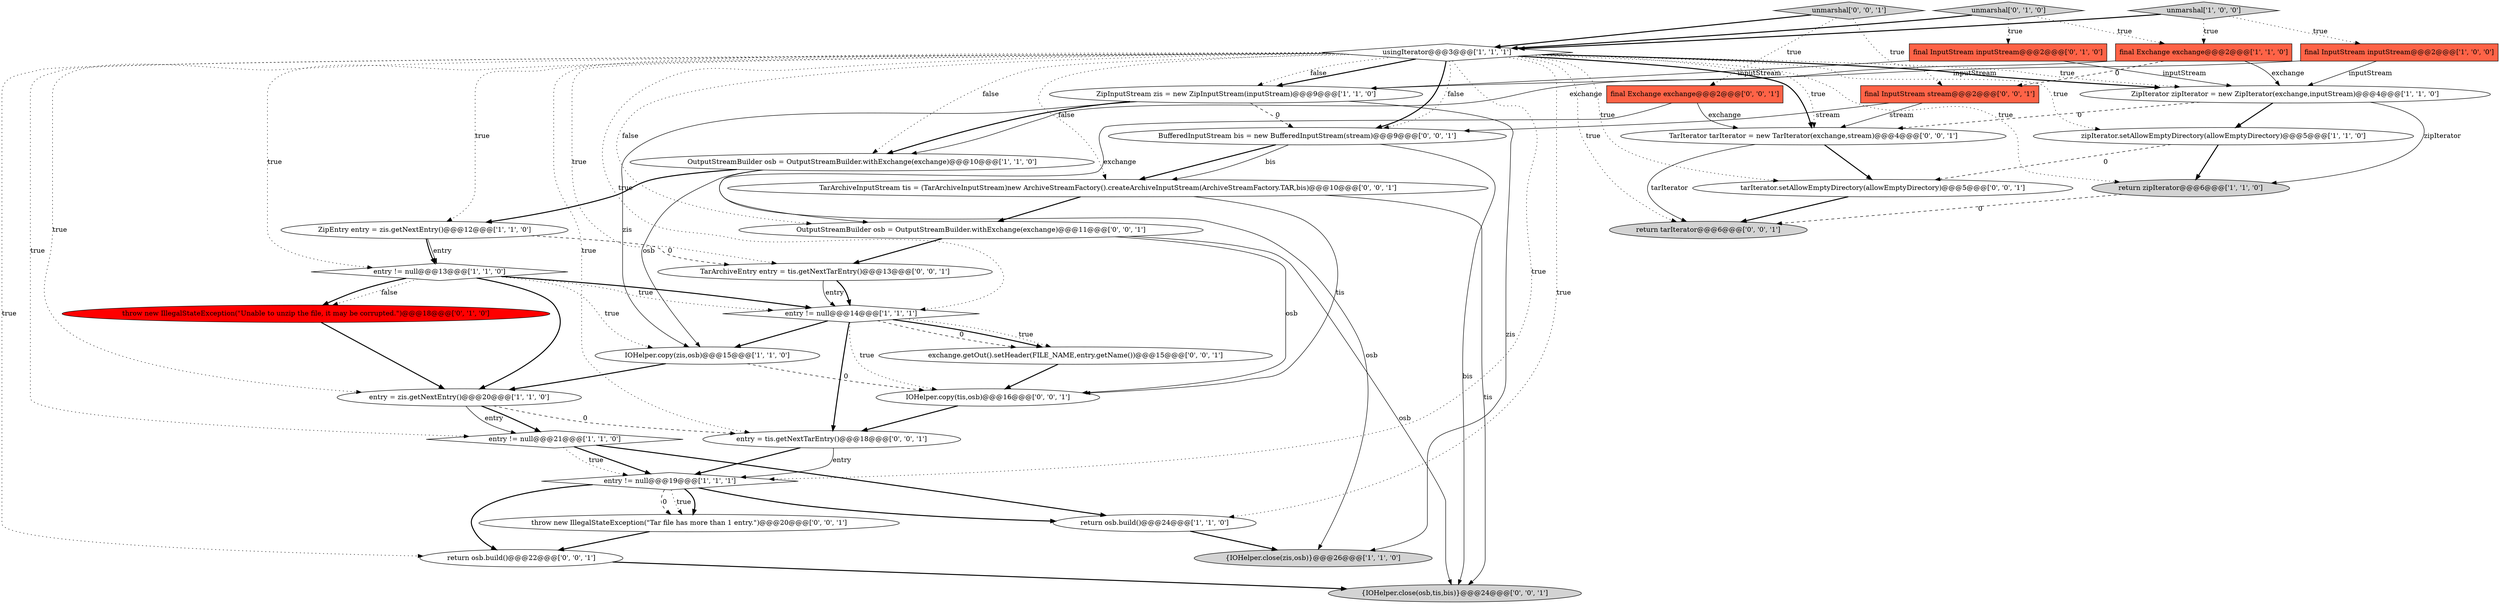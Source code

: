 digraph {
7 [style = filled, label = "final Exchange exchange@@@2@@@['1', '1', '0']", fillcolor = tomato, shape = box image = "AAA0AAABBB1BBB"];
9 [style = filled, label = "IOHelper.copy(zis,osb)@@@15@@@['1', '1', '0']", fillcolor = white, shape = ellipse image = "AAA0AAABBB1BBB"];
21 [style = filled, label = "OutputStreamBuilder osb = OutputStreamBuilder.withExchange(exchange)@@@11@@@['0', '0', '1']", fillcolor = white, shape = ellipse image = "AAA0AAABBB3BBB"];
10 [style = filled, label = "return zipIterator@@@6@@@['1', '1', '0']", fillcolor = lightgray, shape = ellipse image = "AAA0AAABBB1BBB"];
15 [style = filled, label = "zipIterator.setAllowEmptyDirectory(allowEmptyDirectory)@@@5@@@['1', '1', '0']", fillcolor = white, shape = ellipse image = "AAA0AAABBB1BBB"];
14 [style = filled, label = "entry != null@@@19@@@['1', '1', '1']", fillcolor = white, shape = diamond image = "AAA0AAABBB1BBB"];
33 [style = filled, label = "IOHelper.copy(tis,osb)@@@16@@@['0', '0', '1']", fillcolor = white, shape = ellipse image = "AAA0AAABBB3BBB"];
12 [style = filled, label = "ZipInputStream zis = new ZipInputStream(inputStream)@@@9@@@['1', '1', '0']", fillcolor = white, shape = ellipse image = "AAA0AAABBB1BBB"];
16 [style = filled, label = "{IOHelper.close(zis,osb)}@@@26@@@['1', '1', '0']", fillcolor = lightgray, shape = ellipse image = "AAA0AAABBB1BBB"];
4 [style = filled, label = "entry != null@@@21@@@['1', '1', '0']", fillcolor = white, shape = diamond image = "AAA0AAABBB1BBB"];
27 [style = filled, label = "BufferedInputStream bis = new BufferedInputStream(stream)@@@9@@@['0', '0', '1']", fillcolor = white, shape = ellipse image = "AAA0AAABBB3BBB"];
30 [style = filled, label = "return tarIterator@@@6@@@['0', '0', '1']", fillcolor = lightgray, shape = ellipse image = "AAA0AAABBB3BBB"];
0 [style = filled, label = "final InputStream inputStream@@@2@@@['1', '0', '0']", fillcolor = tomato, shape = box image = "AAA0AAABBB1BBB"];
8 [style = filled, label = "ZipEntry entry = zis.getNextEntry()@@@12@@@['1', '1', '0']", fillcolor = white, shape = ellipse image = "AAA0AAABBB1BBB"];
34 [style = filled, label = "{IOHelper.close(osb,tis,bis)}@@@24@@@['0', '0', '1']", fillcolor = lightgray, shape = ellipse image = "AAA0AAABBB3BBB"];
2 [style = filled, label = "return osb.build()@@@24@@@['1', '1', '0']", fillcolor = white, shape = ellipse image = "AAA0AAABBB1BBB"];
5 [style = filled, label = "entry != null@@@14@@@['1', '1', '1']", fillcolor = white, shape = diamond image = "AAA0AAABBB1BBB"];
26 [style = filled, label = "final InputStream stream@@@2@@@['0', '0', '1']", fillcolor = tomato, shape = box image = "AAA0AAABBB3BBB"];
13 [style = filled, label = "entry = zis.getNextEntry()@@@20@@@['1', '1', '0']", fillcolor = white, shape = ellipse image = "AAA0AAABBB1BBB"];
35 [style = filled, label = "tarIterator.setAllowEmptyDirectory(allowEmptyDirectory)@@@5@@@['0', '0', '1']", fillcolor = white, shape = ellipse image = "AAA0AAABBB3BBB"];
1 [style = filled, label = "ZipIterator zipIterator = new ZipIterator(exchange,inputStream)@@@4@@@['1', '1', '0']", fillcolor = white, shape = ellipse image = "AAA0AAABBB1BBB"];
11 [style = filled, label = "OutputStreamBuilder osb = OutputStreamBuilder.withExchange(exchange)@@@10@@@['1', '1', '0']", fillcolor = white, shape = ellipse image = "AAA0AAABBB1BBB"];
29 [style = filled, label = "unmarshal['0', '0', '1']", fillcolor = lightgray, shape = diamond image = "AAA0AAABBB3BBB"];
20 [style = filled, label = "unmarshal['0', '1', '0']", fillcolor = lightgray, shape = diamond image = "AAA0AAABBB2BBB"];
23 [style = filled, label = "final Exchange exchange@@@2@@@['0', '0', '1']", fillcolor = tomato, shape = box image = "AAA0AAABBB3BBB"];
22 [style = filled, label = "TarArchiveInputStream tis = (TarArchiveInputStream)new ArchiveStreamFactory().createArchiveInputStream(ArchiveStreamFactory.TAR,bis)@@@10@@@['0', '0', '1']", fillcolor = white, shape = ellipse image = "AAA0AAABBB3BBB"];
32 [style = filled, label = "TarArchiveEntry entry = tis.getNextTarEntry()@@@13@@@['0', '0', '1']", fillcolor = white, shape = ellipse image = "AAA0AAABBB3BBB"];
28 [style = filled, label = "entry = tis.getNextTarEntry()@@@18@@@['0', '0', '1']", fillcolor = white, shape = ellipse image = "AAA0AAABBB3BBB"];
31 [style = filled, label = "return osb.build()@@@22@@@['0', '0', '1']", fillcolor = white, shape = ellipse image = "AAA0AAABBB3BBB"];
25 [style = filled, label = "throw new IllegalStateException(\"Tar file has more than 1 entry.\")@@@20@@@['0', '0', '1']", fillcolor = white, shape = ellipse image = "AAA0AAABBB3BBB"];
6 [style = filled, label = "entry != null@@@13@@@['1', '1', '0']", fillcolor = white, shape = diamond image = "AAA0AAABBB1BBB"];
24 [style = filled, label = "TarIterator tarIterator = new TarIterator(exchange,stream)@@@4@@@['0', '0', '1']", fillcolor = white, shape = ellipse image = "AAA0AAABBB3BBB"];
17 [style = filled, label = "unmarshal['1', '0', '0']", fillcolor = lightgray, shape = diamond image = "AAA0AAABBB1BBB"];
3 [style = filled, label = "usingIterator@@@3@@@['1', '1', '1']", fillcolor = white, shape = diamond image = "AAA0AAABBB1BBB"];
18 [style = filled, label = "throw new IllegalStateException(\"Unable to unzip the file, it may be corrupted.\")@@@18@@@['0', '1', '0']", fillcolor = red, shape = ellipse image = "AAA1AAABBB2BBB"];
36 [style = filled, label = "exchange.getOut().setHeader(FILE_NAME,entry.getName())@@@15@@@['0', '0', '1']", fillcolor = white, shape = ellipse image = "AAA0AAABBB3BBB"];
19 [style = filled, label = "final InputStream inputStream@@@2@@@['0', '1', '0']", fillcolor = tomato, shape = box image = "AAA0AAABBB2BBB"];
28->14 [style = solid, label="entry"];
15->10 [style = bold, label=""];
14->25 [style = bold, label=""];
5->9 [style = bold, label=""];
3->24 [style = bold, label=""];
14->25 [style = dashed, label="0"];
27->34 [style = solid, label="bis"];
8->32 [style = dashed, label="0"];
26->27 [style = solid, label="stream"];
8->6 [style = bold, label=""];
29->23 [style = dotted, label="true"];
0->12 [style = solid, label="inputStream"];
3->6 [style = dotted, label="true"];
3->35 [style = dotted, label="true"];
5->28 [style = bold, label=""];
29->26 [style = dotted, label="true"];
36->33 [style = bold, label=""];
28->14 [style = bold, label=""];
3->27 [style = bold, label=""];
25->31 [style = bold, label=""];
6->18 [style = dotted, label="false"];
11->16 [style = solid, label="osb"];
22->33 [style = solid, label="tis"];
7->1 [style = solid, label="exchange"];
22->34 [style = solid, label="tis"];
7->26 [style = dashed, label="0"];
5->36 [style = bold, label=""];
2->16 [style = bold, label=""];
33->28 [style = bold, label=""];
13->4 [style = solid, label="entry"];
12->11 [style = bold, label=""];
3->30 [style = dotted, label="true"];
5->33 [style = dotted, label="true"];
4->2 [style = bold, label=""];
20->3 [style = bold, label=""];
27->22 [style = bold, label=""];
26->24 [style = solid, label="stream"];
13->28 [style = dashed, label="0"];
5->36 [style = dotted, label="true"];
3->5 [style = dotted, label="true"];
12->16 [style = solid, label="zis"];
11->9 [style = solid, label="osb"];
19->1 [style = solid, label="inputStream"];
23->24 [style = solid, label="exchange"];
1->24 [style = dashed, label="0"];
14->25 [style = dotted, label="true"];
12->27 [style = dashed, label="0"];
11->8 [style = bold, label=""];
1->10 [style = solid, label="zipIterator"];
21->34 [style = solid, label="osb"];
3->1 [style = dotted, label="true"];
4->14 [style = bold, label=""];
3->1 [style = bold, label=""];
6->18 [style = bold, label=""];
3->10 [style = dotted, label="true"];
3->27 [style = dotted, label="false"];
20->7 [style = dotted, label="true"];
3->12 [style = bold, label=""];
3->14 [style = dotted, label="true"];
3->24 [style = dotted, label="true"];
31->34 [style = bold, label=""];
3->12 [style = dotted, label="false"];
15->35 [style = dashed, label="0"];
6->5 [style = bold, label=""];
10->30 [style = dashed, label="0"];
6->9 [style = dotted, label="true"];
12->9 [style = solid, label="zis"];
6->13 [style = bold, label=""];
3->15 [style = dotted, label="true"];
14->31 [style = bold, label=""];
17->3 [style = bold, label=""];
19->12 [style = solid, label="inputStream"];
3->22 [style = dotted, label="false"];
20->19 [style = dotted, label="true"];
14->2 [style = bold, label=""];
35->30 [style = bold, label=""];
32->5 [style = solid, label="entry"];
3->13 [style = dotted, label="true"];
3->28 [style = dotted, label="true"];
32->5 [style = bold, label=""];
17->0 [style = dotted, label="true"];
27->22 [style = solid, label="bis"];
3->32 [style = dotted, label="true"];
23->21 [style = solid, label="exchange"];
8->6 [style = solid, label="entry"];
24->35 [style = bold, label=""];
3->2 [style = dotted, label="true"];
1->15 [style = bold, label=""];
29->3 [style = bold, label=""];
22->21 [style = bold, label=""];
3->4 [style = dotted, label="true"];
4->14 [style = dotted, label="true"];
5->36 [style = dashed, label="0"];
24->30 [style = solid, label="tarIterator"];
9->33 [style = dashed, label="0"];
21->33 [style = solid, label="osb"];
3->11 [style = dotted, label="false"];
21->32 [style = bold, label=""];
18->13 [style = bold, label=""];
7->11 [style = solid, label="exchange"];
3->31 [style = dotted, label="true"];
17->7 [style = dotted, label="true"];
0->1 [style = solid, label="inputStream"];
3->21 [style = dotted, label="false"];
3->8 [style = dotted, label="true"];
6->5 [style = dotted, label="true"];
9->13 [style = bold, label=""];
13->4 [style = bold, label=""];
}
